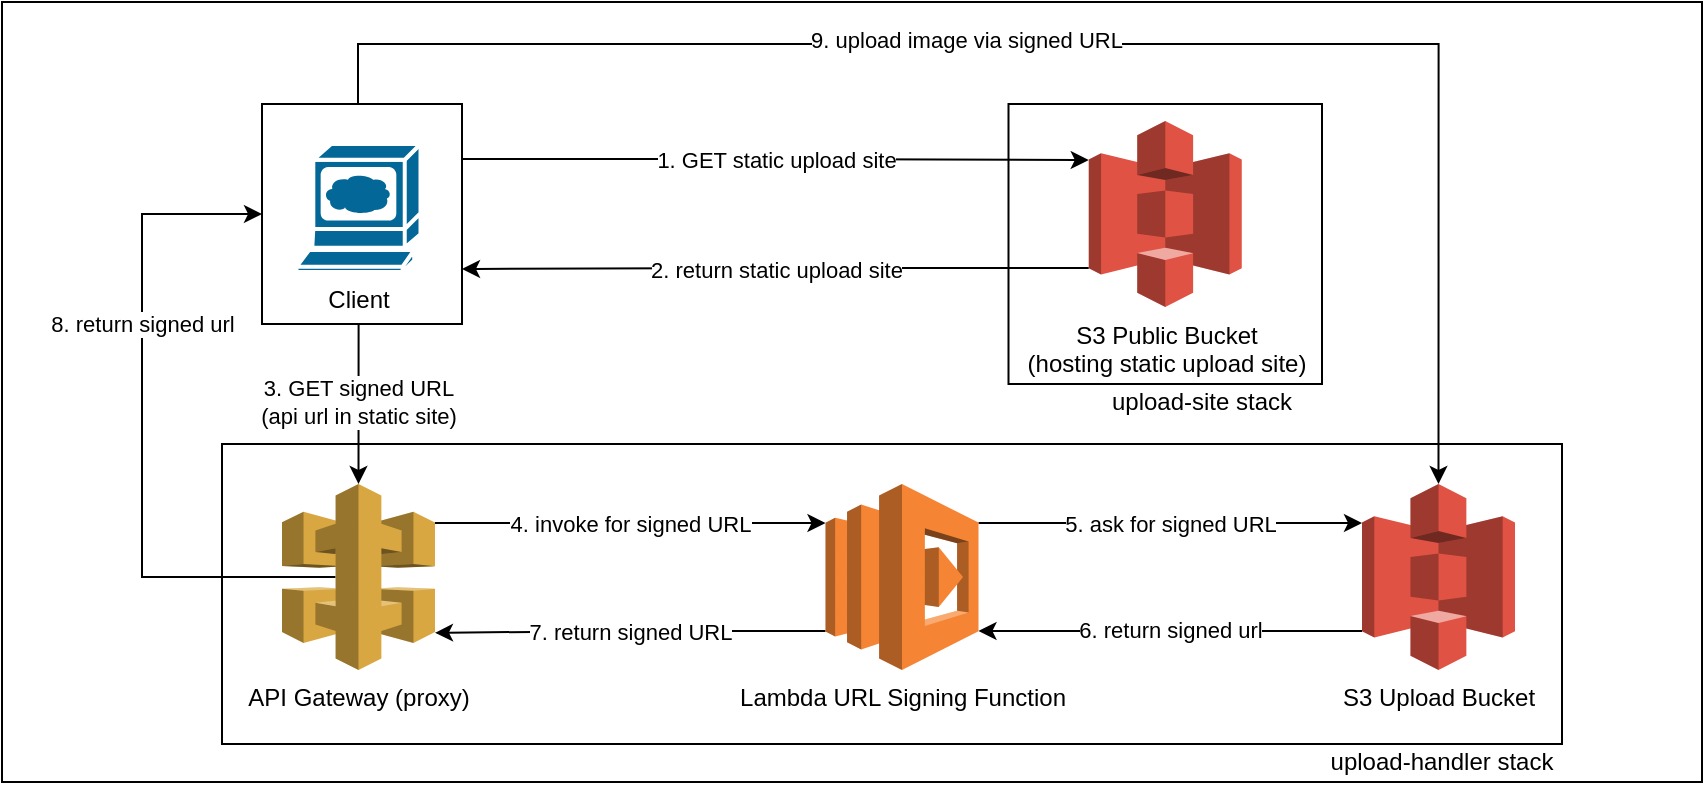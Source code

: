 <mxfile version="14.2.2" type="device"><diagram id="3Fmdy4EuOszAbeVeHBaO" name="Page-1"><mxGraphModel dx="1346" dy="587" grid="1" gridSize="10" guides="1" tooltips="1" connect="1" arrows="1" fold="1" page="1" pageScale="1" pageWidth="850" pageHeight="1100" math="0" shadow="0"><root><mxCell id="0"/><mxCell id="1" parent="0"/><mxCell id="EZbKlwOOaGrXwv9ES9XA-35" value="" style="rounded=0;whiteSpace=wrap;html=1;" vertex="1" parent="1"><mxGeometry y="170" width="850" height="390" as="geometry"/></mxCell><mxCell id="EZbKlwOOaGrXwv9ES9XA-9" value="" style="rounded=0;whiteSpace=wrap;html=1;" vertex="1" parent="1"><mxGeometry x="503.25" y="221" width="156.75" height="140" as="geometry"/></mxCell><mxCell id="EZbKlwOOaGrXwv9ES9XA-33" value="1. GET static upload site" style="edgeStyle=orthogonalEdgeStyle;rounded=0;orthogonalLoop=1;jettySize=auto;html=1;exitX=1;exitY=0.25;exitDx=0;exitDy=0;entryX=0;entryY=0.21;entryDx=0;entryDy=0;entryPerimeter=0;" edge="1" parent="1" source="EZbKlwOOaGrXwv9ES9XA-27" target="EZbKlwOOaGrXwv9ES9XA-11"><mxGeometry relative="1" as="geometry"/></mxCell><mxCell id="EZbKlwOOaGrXwv9ES9XA-27" value="" style="rounded=0;whiteSpace=wrap;html=1;" vertex="1" parent="1"><mxGeometry x="130" y="221" width="100" height="110" as="geometry"/></mxCell><mxCell id="EZbKlwOOaGrXwv9ES9XA-8" value="" style="rounded=0;whiteSpace=wrap;html=1;" vertex="1" parent="1"><mxGeometry x="110" y="391" width="670" height="150" as="geometry"/></mxCell><mxCell id="EZbKlwOOaGrXwv9ES9XA-4" value="4. invoke&amp;nbsp;for signed URL" style="edgeStyle=orthogonalEdgeStyle;rounded=0;orthogonalLoop=1;jettySize=auto;html=1;exitX=1;exitY=0.21;exitDx=0;exitDy=0;exitPerimeter=0;entryX=0;entryY=0.21;entryDx=0;entryDy=0;entryPerimeter=0;" edge="1" parent="1" source="EZbKlwOOaGrXwv9ES9XA-1" target="EZbKlwOOaGrXwv9ES9XA-2"><mxGeometry relative="1" as="geometry"/></mxCell><mxCell id="EZbKlwOOaGrXwv9ES9XA-29" value="8. return signed url" style="edgeStyle=orthogonalEdgeStyle;rounded=0;orthogonalLoop=1;jettySize=auto;html=1;exitX=0.35;exitY=0.5;exitDx=0;exitDy=0;exitPerimeter=0;entryX=0;entryY=0.5;entryDx=0;entryDy=0;" edge="1" parent="1" source="EZbKlwOOaGrXwv9ES9XA-1" target="EZbKlwOOaGrXwv9ES9XA-27"><mxGeometry x="0.32" relative="1" as="geometry"><Array as="points"><mxPoint x="70" y="458"/><mxPoint x="70" y="276"/></Array><mxPoint as="offset"/></mxGeometry></mxCell><mxCell id="EZbKlwOOaGrXwv9ES9XA-1" value="API Gateway (proxy)" style="outlineConnect=0;dashed=0;verticalLabelPosition=bottom;verticalAlign=top;align=center;html=1;shape=mxgraph.aws3.api_gateway;fillColor=#D9A741;gradientColor=none;" vertex="1" parent="1"><mxGeometry x="140" y="411" width="76.5" height="93" as="geometry"/></mxCell><mxCell id="EZbKlwOOaGrXwv9ES9XA-5" value="5. ask for signed URL" style="edgeStyle=orthogonalEdgeStyle;rounded=0;orthogonalLoop=1;jettySize=auto;html=1;exitX=1;exitY=0.21;exitDx=0;exitDy=0;exitPerimeter=0;entryX=0;entryY=0.21;entryDx=0;entryDy=0;entryPerimeter=0;" edge="1" parent="1" source="EZbKlwOOaGrXwv9ES9XA-2" target="EZbKlwOOaGrXwv9ES9XA-3"><mxGeometry relative="1" as="geometry"/></mxCell><mxCell id="EZbKlwOOaGrXwv9ES9XA-7" value="7. return signed URL" style="edgeStyle=orthogonalEdgeStyle;rounded=0;orthogonalLoop=1;jettySize=auto;html=1;exitX=0;exitY=0.79;exitDx=0;exitDy=0;exitPerimeter=0;entryX=1;entryY=0.8;entryDx=0;entryDy=0;entryPerimeter=0;" edge="1" parent="1" source="EZbKlwOOaGrXwv9ES9XA-2" target="EZbKlwOOaGrXwv9ES9XA-1"><mxGeometry relative="1" as="geometry"/></mxCell><mxCell id="EZbKlwOOaGrXwv9ES9XA-2" value="Lambda URL Signing Function" style="outlineConnect=0;dashed=0;verticalLabelPosition=bottom;verticalAlign=top;align=center;html=1;shape=mxgraph.aws3.lambda;fillColor=#F58534;gradientColor=none;" vertex="1" parent="1"><mxGeometry x="411.75" y="411" width="76.5" height="93" as="geometry"/></mxCell><mxCell id="EZbKlwOOaGrXwv9ES9XA-6" value="6. return signed url" style="edgeStyle=orthogonalEdgeStyle;rounded=0;orthogonalLoop=1;jettySize=auto;html=1;exitX=0;exitY=0.79;exitDx=0;exitDy=0;exitPerimeter=0;entryX=1;entryY=0.79;entryDx=0;entryDy=0;entryPerimeter=0;" edge="1" parent="1" source="EZbKlwOOaGrXwv9ES9XA-3" target="EZbKlwOOaGrXwv9ES9XA-2"><mxGeometry relative="1" as="geometry"/></mxCell><mxCell id="EZbKlwOOaGrXwv9ES9XA-3" value="S3 Upload Bucket" style="outlineConnect=0;dashed=0;verticalLabelPosition=bottom;verticalAlign=top;align=center;html=1;shape=mxgraph.aws3.s3;fillColor=#E05243;gradientColor=none;" vertex="1" parent="1"><mxGeometry x="680" y="411" width="76.5" height="93" as="geometry"/></mxCell><mxCell id="EZbKlwOOaGrXwv9ES9XA-34" value="2. return static upload site" style="edgeStyle=orthogonalEdgeStyle;rounded=0;orthogonalLoop=1;jettySize=auto;html=1;exitX=0;exitY=0.79;exitDx=0;exitDy=0;exitPerimeter=0;entryX=1;entryY=0.75;entryDx=0;entryDy=0;" edge="1" parent="1" source="EZbKlwOOaGrXwv9ES9XA-11" target="EZbKlwOOaGrXwv9ES9XA-27"><mxGeometry relative="1" as="geometry"/></mxCell><mxCell id="EZbKlwOOaGrXwv9ES9XA-11" value="S3 Public Bucket&lt;br&gt;(hosting static upload site)" style="outlineConnect=0;dashed=0;verticalLabelPosition=bottom;verticalAlign=top;align=center;html=1;shape=mxgraph.aws3.s3;fillColor=#E05243;gradientColor=none;" vertex="1" parent="1"><mxGeometry x="543.38" y="229.5" width="76.5" height="93" as="geometry"/></mxCell><mxCell id="EZbKlwOOaGrXwv9ES9XA-21" style="edgeStyle=orthogonalEdgeStyle;rounded=0;orthogonalLoop=1;jettySize=auto;html=1;entryX=0.5;entryY=0;entryDx=0;entryDy=0;entryPerimeter=0;" edge="1" parent="1" target="EZbKlwOOaGrXwv9ES9XA-3"><mxGeometry relative="1" as="geometry"><mxPoint x="178" y="221" as="sourcePoint"/><Array as="points"><mxPoint x="178" y="191"/><mxPoint x="718" y="191"/></Array></mxGeometry></mxCell><mxCell id="EZbKlwOOaGrXwv9ES9XA-22" value="9. upload image via signed URL" style="edgeLabel;html=1;align=center;verticalAlign=middle;resizable=0;points=[];" vertex="1" connectable="0" parent="EZbKlwOOaGrXwv9ES9XA-21"><mxGeometry x="-0.156" y="2" relative="1" as="geometry"><mxPoint as="offset"/></mxGeometry></mxCell><mxCell id="EZbKlwOOaGrXwv9ES9XA-25" value="3. GET signed URL&lt;br&gt;(api url in static site)" style="edgeStyle=orthogonalEdgeStyle;rounded=0;orthogonalLoop=1;jettySize=auto;html=1;exitX=0.5;exitY=1;exitDx=0;exitDy=0;entryX=0.5;entryY=0;entryDx=0;entryDy=0;entryPerimeter=0;" edge="1" parent="1" source="EZbKlwOOaGrXwv9ES9XA-27" target="EZbKlwOOaGrXwv9ES9XA-1"><mxGeometry relative="1" as="geometry"><Array as="points"><mxPoint x="178" y="331"/></Array></mxGeometry></mxCell><mxCell id="EZbKlwOOaGrXwv9ES9XA-24" value="Client" style="shape=mxgraph.cisco.computers_and_peripherals.web_browser;html=1;pointerEvents=1;dashed=0;fillColor=#036897;strokeColor=#ffffff;strokeWidth=2;verticalLabelPosition=bottom;verticalAlign=top;align=center;outlineConnect=0;" vertex="1" parent="1"><mxGeometry x="147.25" y="241" width="62" height="64" as="geometry"/></mxCell><mxCell id="EZbKlwOOaGrXwv9ES9XA-36" value="upload-site stack" style="text;html=1;strokeColor=none;fillColor=none;align=center;verticalAlign=middle;whiteSpace=wrap;rounded=0;" vertex="1" parent="1"><mxGeometry x="540" y="360" width="120" height="20" as="geometry"/></mxCell><mxCell id="EZbKlwOOaGrXwv9ES9XA-37" value="upload-handler stack" style="text;html=1;strokeColor=none;fillColor=none;align=center;verticalAlign=middle;whiteSpace=wrap;rounded=0;" vertex="1" parent="1"><mxGeometry x="660" y="540" width="120" height="20" as="geometry"/></mxCell></root></mxGraphModel></diagram></mxfile>